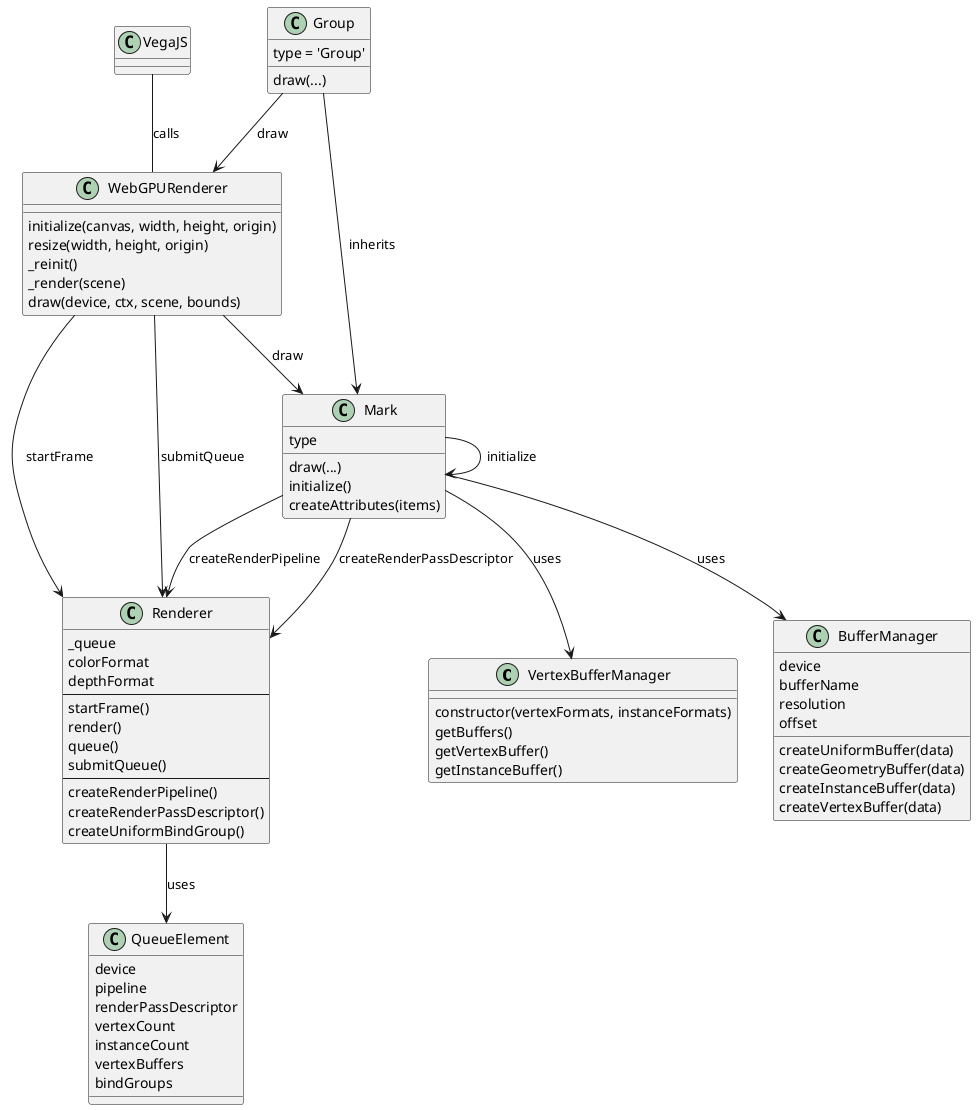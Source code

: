 @startuml

!define RECTANGLE class
!define ENDRECTANGLE }

top to bottom direction


RECTANGLE VertexBufferManager {
  constructor(vertexFormats, instanceFormats)
  getBuffers()
  getVertexBuffer()
  getInstanceBuffer()
}

RECTANGLE QueueElement {
  device
  pipeline
  renderPassDescriptor
  vertexCount
  instanceCount
  vertexBuffers
  bindGroups
}
RECTANGLE Group {
  type = 'Group'
  draw(...)
}

RECTANGLE VegaJS {
}

RECTANGLE WebGPURenderer {
  initialize(canvas, width, height, origin)
  resize(width, height, origin)
  _reinit()
  _render(scene)
  draw(device, ctx, scene, bounds)
}

RECTANGLE BufferManager {
  device
  bufferName
  resolution
  offset
  createUniformBuffer(data)
  createGeometryBuffer(data)
  createInstanceBuffer(data)
  createVertexBuffer(data)
}

RECTANGLE Mark {
  type
  draw(...)
  initialize()
  createAttributes(items)
}

RECTANGLE Renderer{
  _queue
  colorFormat
  depthFormat
  ---
  startFrame()
  render()
  queue()
  submitQueue()
  ---
  createRenderPipeline()
  createRenderPassDescriptor()
  createUniformBindGroup()
}

VegaJS -- WebGPURenderer : calls

WebGPURenderer --> Mark : draw
WebGPURenderer --> Renderer : startFrame
WebGPURenderer --> Renderer : submitQueue

Renderer --> QueueElement : uses

Mark --> Mark : initialize
Mark --> Renderer : createRenderPassDescriptor
Mark --> Renderer : createRenderPipeline
Mark --> BufferManager : uses
Mark --> VertexBufferManager : uses

Group --> Mark : inherits
Group --> WebGPURenderer : draw


@enduml
